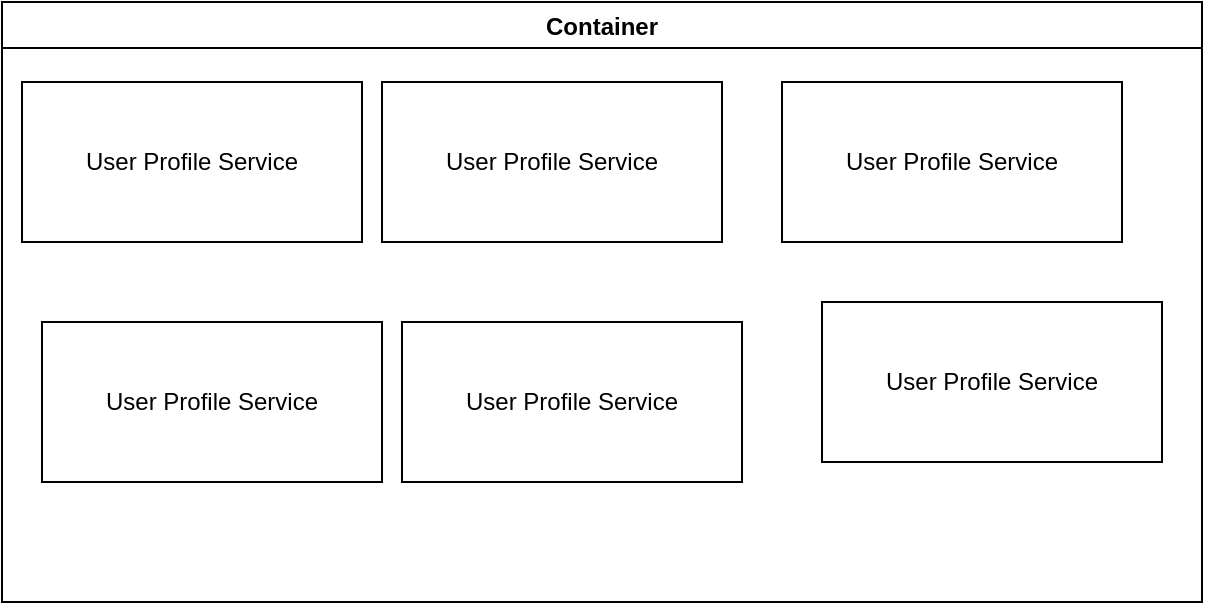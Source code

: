 <mxfile version="20.1.1" type="github">
  <diagram id="aAfQPoBQMi6JrCPyjAyX" name="Page-1">
    <mxGraphModel dx="868" dy="450" grid="1" gridSize="10" guides="1" tooltips="1" connect="1" arrows="1" fold="1" page="1" pageScale="1" pageWidth="827" pageHeight="1169" math="0" shadow="0">
      <root>
        <mxCell id="0" />
        <mxCell id="1" parent="0" />
        <mxCell id="EwMfzWcEn_94j8ixZ7ZM-9" value="Container" style="swimlane;startSize=23;" vertex="1" parent="1">
          <mxGeometry x="70" y="50" width="600" height="300" as="geometry" />
        </mxCell>
        <mxCell id="EwMfzWcEn_94j8ixZ7ZM-1" value="User Profile Service" style="rounded=0;whiteSpace=wrap;html=1;" vertex="1" parent="EwMfzWcEn_94j8ixZ7ZM-9">
          <mxGeometry x="10" y="40" width="170" height="80" as="geometry" />
        </mxCell>
        <mxCell id="EwMfzWcEn_94j8ixZ7ZM-15" value="User Profile Service" style="rounded=0;whiteSpace=wrap;html=1;" vertex="1" parent="EwMfzWcEn_94j8ixZ7ZM-9">
          <mxGeometry x="190" y="40" width="170" height="80" as="geometry" />
        </mxCell>
        <mxCell id="EwMfzWcEn_94j8ixZ7ZM-14" value="User Profile Service" style="rounded=0;whiteSpace=wrap;html=1;" vertex="1" parent="EwMfzWcEn_94j8ixZ7ZM-9">
          <mxGeometry x="390" y="40" width="170" height="80" as="geometry" />
        </mxCell>
        <mxCell id="EwMfzWcEn_94j8ixZ7ZM-13" value="User Profile Service" style="rounded=0;whiteSpace=wrap;html=1;" vertex="1" parent="EwMfzWcEn_94j8ixZ7ZM-9">
          <mxGeometry x="20" y="160" width="170" height="80" as="geometry" />
        </mxCell>
        <mxCell id="EwMfzWcEn_94j8ixZ7ZM-12" value="User Profile Service" style="rounded=0;whiteSpace=wrap;html=1;" vertex="1" parent="EwMfzWcEn_94j8ixZ7ZM-9">
          <mxGeometry x="200" y="160" width="170" height="80" as="geometry" />
        </mxCell>
        <mxCell id="EwMfzWcEn_94j8ixZ7ZM-11" value="User Profile Service" style="rounded=0;whiteSpace=wrap;html=1;" vertex="1" parent="EwMfzWcEn_94j8ixZ7ZM-9">
          <mxGeometry x="410" y="150" width="170" height="80" as="geometry" />
        </mxCell>
      </root>
    </mxGraphModel>
  </diagram>
</mxfile>
